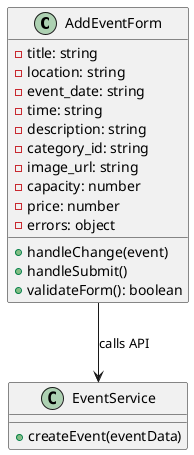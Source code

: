 @startuml
class AddEventForm {
    - title: string
    - location: string
    - event_date: string
    - time: string
    - description: string
    - category_id: string
    - image_url: string
    - capacity: number
    - price: number
    - errors: object
    + handleChange(event)
    + handleSubmit()
    + validateForm(): boolean
}

class EventService {
    + createEvent(eventData)
}

AddEventForm --> EventService : calls API
@enduml
